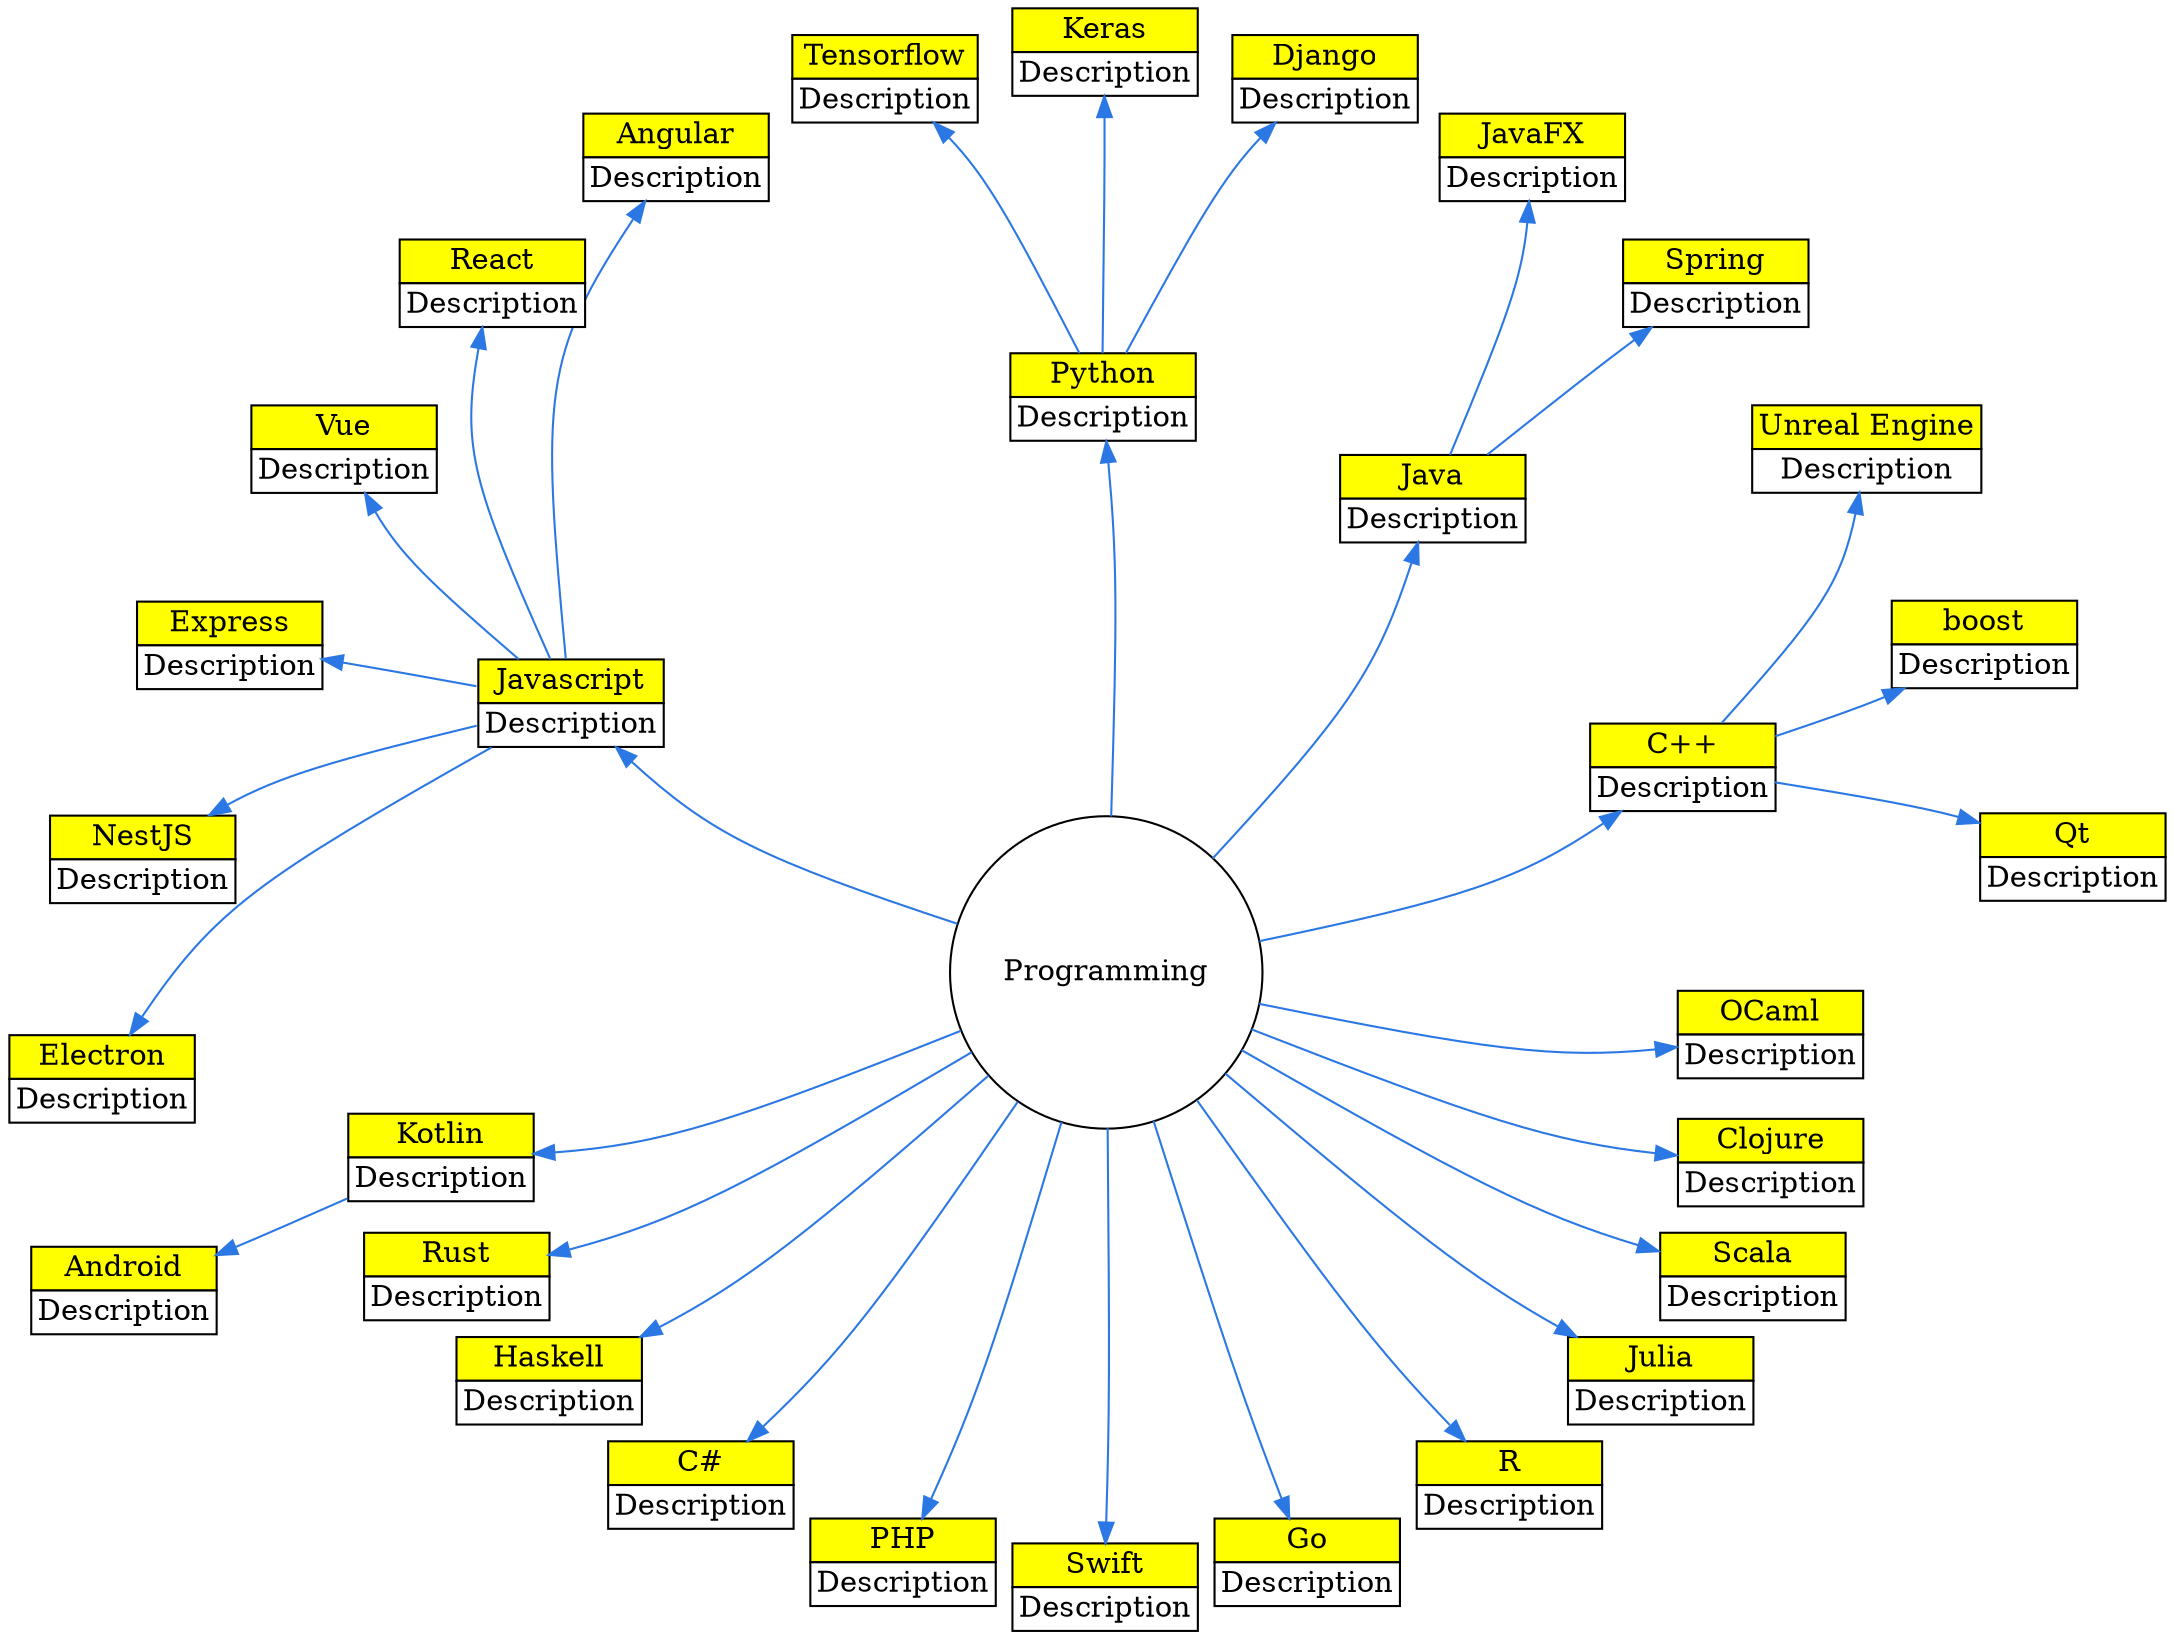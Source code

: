 digraph Programming {
    
    graph [layout="twopi" splines="curved" root="root" ranksep="5 3 1" overlap="false"];
    node [shape="plain"];
    edge [color="#2b78e4"];

    /* Root */
    
    root [shape="circle" label="Programming"];
    
    /* Languages */
    
    cpp [label=<
        <table border="0" cellborder="1" cellspacing="0">
            <tr><td bgcolor="yellow">C++</td></tr>
            <tr><td bgcolor="white">Description</td></tr>
        </table>
    >];
    
    java [label=<
        <table border="0" cellborder="1" cellspacing="0">
            <tr><td bgcolor="yellow">Java</td></tr>
            <tr><td bgcolor="white">Description</td></tr>
        </table>
    >];
    
    python [label=<
        <table border="0" cellborder="1" cellspacing="0">
            <tr><td bgcolor="yellow">Python</td></tr>
            <tr><td bgcolor="white">Description</td></tr>
        </table>
    >];
    
    javascript [label=<
        <table border="0" cellborder="1" cellspacing="0">
            <tr><td bgcolor="yellow">Javascript</td></tr>
            <tr><td bgcolor="white">Description</td></tr>
        </table>
    >];
    
    kotlin [label=<
        <table border="0" cellborder="1" cellspacing="0">
            <tr><td bgcolor="yellow">Kotlin</td></tr>
            <tr><td bgcolor="white">Description</td></tr>
        </table>
    >];
    
    rust [label=<
        <table border="0" cellborder="1" cellspacing="0">
            <tr><td bgcolor="yellow">Rust</td></tr>
            <tr><td bgcolor="white">Description</td></tr>
        </table>
    >];
    
    haskell [label=<
        <table border="0" cellborder="1" cellspacing="0">
            <tr><td bgcolor="yellow">Haskell</td></tr>
            <tr><td bgcolor="white">Description</td></tr>
        </table>
    >];
    
    csharp [label=<
        <table border="0" cellborder="1" cellspacing="0">
            <tr><td bgcolor="yellow">C#</td></tr>
            <tr><td bgcolor="white">Description</td></tr>
        </table>
    >];
    
    php [label=<
        <table border="0" cellborder="1" cellspacing="0">
            <tr><td bgcolor="yellow">PHP</td></tr>
            <tr><td bgcolor="white">Description</td></tr>
        </table>
    >];
    
    swift [label=<
        <table border="0" cellborder="1" cellspacing="0">
            <tr><td bgcolor="yellow">Swift</td></tr>
            <tr><td bgcolor="white">Description</td></tr>
        </table>
    >];
    
    go [label=<
        <table border="0" cellborder="1" cellspacing="0">
            <tr><td bgcolor="yellow">Go</td></tr>
            <tr><td bgcolor="white">Description</td></tr>
        </table>
    >];
    
    r [label=<
        <table border="0" cellborder="1" cellspacing="0">
            <tr><td bgcolor="yellow">R</td></tr>
            <tr><td bgcolor="white">Description</td></tr>
        </table>
    >];
    
    julia [label=<
        <table border="0" cellborder="1" cellspacing="0">
            <tr><td bgcolor="yellow">Julia</td></tr>
            <tr><td bgcolor="white">Description</td></tr>
        </table>
    >];
    
    scala [label=<
        <table border="0" cellborder="1" cellspacing="0">
            <tr><td bgcolor="yellow">Scala</td></tr>
            <tr><td bgcolor="white">Description</td></tr>
        </table>
    >];
    
    clojure [label=<
        <table border="0" cellborder="1" cellspacing="0">
            <tr><td bgcolor="yellow">Clojure</td></tr>
            <tr><td bgcolor="white">Description</td></tr>
        </table>
    >];
    
    ocaml [label=<
        <table border="0" cellborder="1" cellspacing="0">
            <tr><td bgcolor="yellow">OCaml</td></tr>
            <tr><td bgcolor="white">Description</td></tr>
        </table>
    >];
    
    /* Platforms and frameworks */

    qt [label=<
        <table border="0" cellborder="1" cellspacing="0">
            <tr><td bgcolor="yellow">Qt</td></tr>
            <tr><td bgcolor="white">Description</td></tr>
        </table>
    >];

    boost [label=<
        <table border="0" cellborder="1" cellspacing="0">
            <tr><td bgcolor="yellow">boost</td></tr>
            <tr><td bgcolor="white">Description</td></tr>
        </table>
    >];

    unreal [label=<
        <table border="0" cellborder="1" cellspacing="0">
            <tr><td bgcolor="yellow">Unreal Engine</td></tr>
            <tr><td bgcolor="white">Description</td></tr>
        </table>
    >];

    spring [label=<
        <table border="0" cellborder="1" cellspacing="0">
            <tr><td bgcolor="yellow">Spring</td></tr>
            <tr><td bgcolor="white">Description</td></tr>
        </table>
    >];

    javafx [label=<
        <table border="0" cellborder="1" cellspacing="0">
            <tr><td bgcolor="yellow">JavaFX</td></tr>
            <tr><td bgcolor="white">Description</td></tr>
        </table>
    >];

    angular [href="https://angular.io" tooltip="Angular" label=<
        <table border="0" cellborder="1" cellspacing="0">
            <tr><td bgcolor="yellow">Angular</td></tr>
            <tr><td bgcolor="white">Description</td></tr>
        </table>
    >];

    react [href="https://reactjs.org" tooltip="React" label=<
        <table border="0" cellborder="1" cellspacing="0">
            <tr><td bgcolor="yellow">React</td></tr>
            <tr><td bgcolor="white">Description</td></tr>
        </table>
    >];

    vue [href="https://vuejs.org" tooltip="Vue" label=<
        <table border="0" cellborder="1" cellspacing="0">
            <tr><td bgcolor="yellow">Vue</td></tr>
            <tr><td bgcolor="white">Description</td></tr>
        </table>
    >];

    express [label=<
        <table border="0" cellborder="1" cellspacing="0">
            <tr><td bgcolor="yellow">Express</td></tr>
            <tr><td bgcolor="white">Description</td></tr>
        </table>
    >];

    nestjs [label=<
        <table border="0" cellborder="1" cellspacing="0">
            <tr><td bgcolor="yellow">NestJS</td></tr>
            <tr><td bgcolor="white">Description</td></tr>
        </table>
    >];

    electron [label=<
        <table border="0" cellborder="1" cellspacing="0">
            <tr><td bgcolor="yellow">Electron</td></tr>
            <tr><td bgcolor="white">Description</td></tr>
        </table>
    >];

    django [label=<
        <table border="0" cellborder="1" cellspacing="0">
            <tr><td bgcolor="yellow">Django</td></tr>
            <tr><td bgcolor="white">Description</td></tr>
        </table>
    >];

    keras [label=<
        <table border="0" cellborder="1" cellspacing="0">
            <tr><td bgcolor="yellow">Keras</td></tr>
            <tr><td bgcolor="white">Description</td></tr>
        </table>
    >];

    tensorflow [label=<
        <table border="0" cellborder="1" cellspacing="0">
            <tr><td bgcolor="yellow">Tensorflow</td></tr>
            <tr><td bgcolor="white">Description</td></tr>
        </table>
    >];

    android [label=<
        <table border="0" cellborder="1" cellspacing="0">
            <tr><td bgcolor="yellow">Android</td></tr>
            <tr><td bgcolor="white">Description</td></tr>
        </table>
    >];
    
    /* Connections */
    
    root -> {cpp java python javascript kotlin rust haskell csharp php swift go r julia scala clojure ocaml};

    cpp -> {qt boost unreal};
    java -> {spring javafx};
    javascript -> {angular react vue express nestjs electron};
    python -> {django keras tensorflow};
    kotlin -> {android};
}